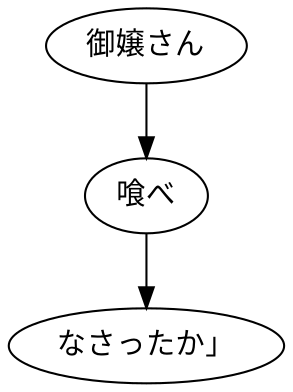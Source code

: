 digraph graph2983 {
	node0 [label="御嬢さん"];
	node1 [label="喰べ"];
	node2 [label="なさったか」"];
	node0 -> node1;
	node1 -> node2;
}

